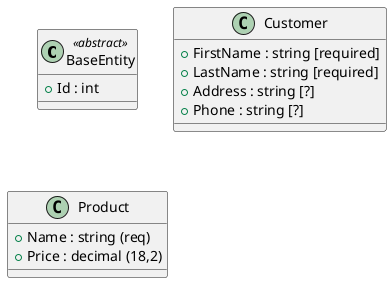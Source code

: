@startuml ContosoPets

class BaseEntity << abstract >> {
	+Id : int
}

class Customer {
	+FirstName : string [required] 
	+LastName : string [required]
	+Address : string [?]
	+Phone : string [?]
}

class Product {
	{field} +Name : string (req)
	{field} +Price : decimal (18,2)
}

@enduml